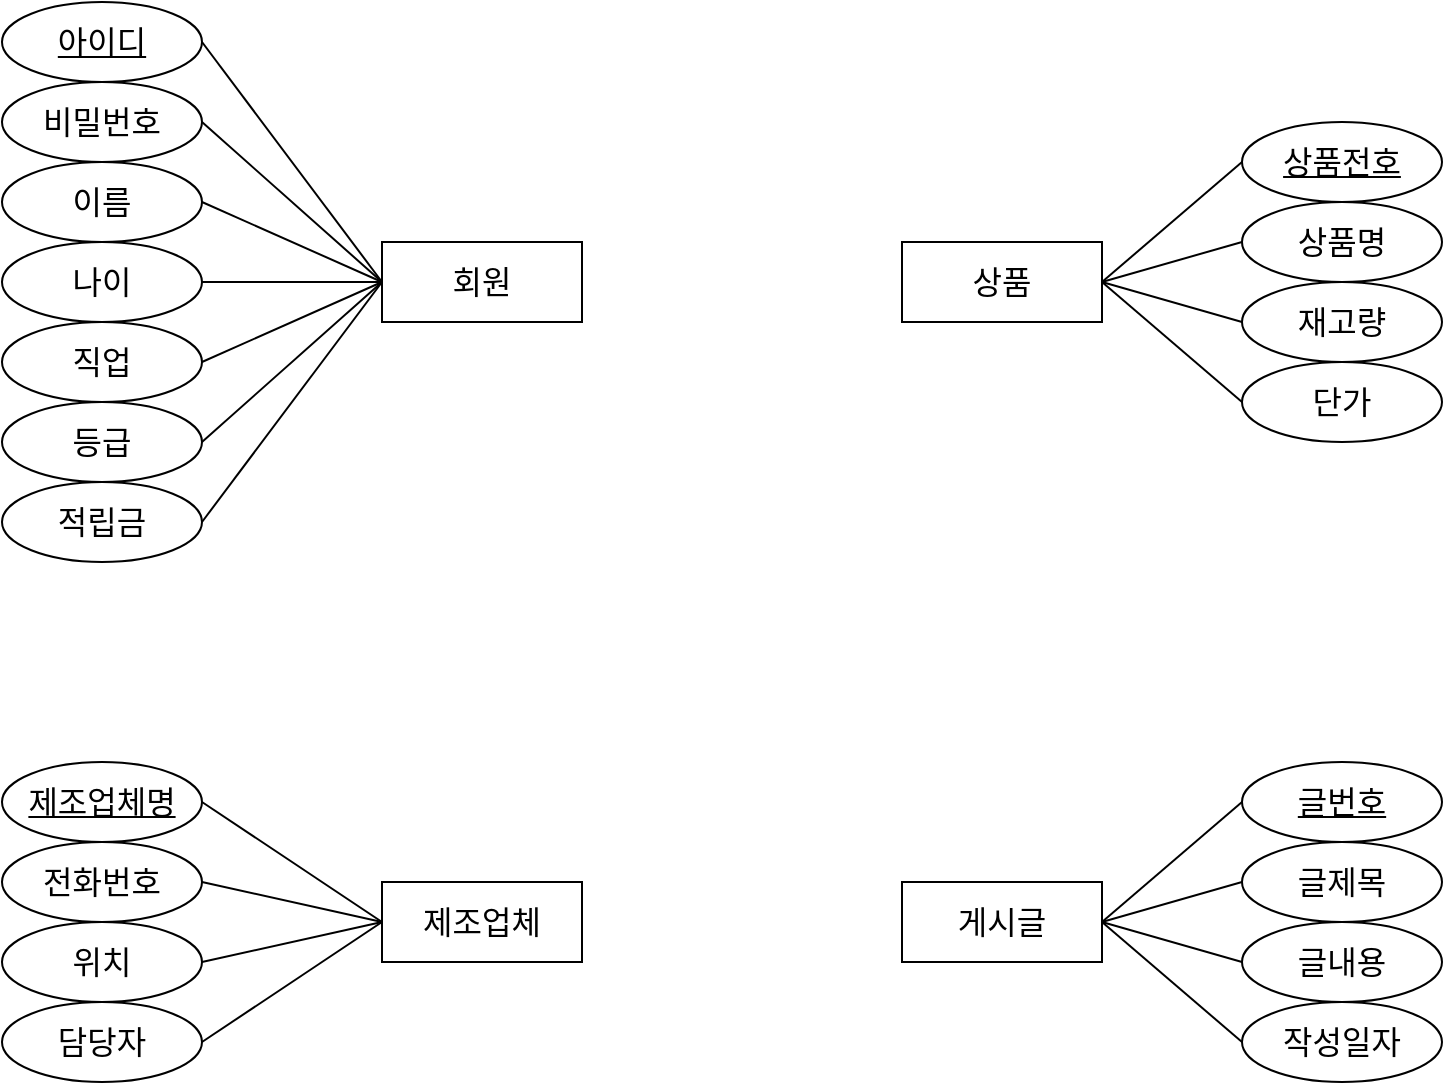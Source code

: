 <mxfile version="23.0.2" type="github">
  <diagram name="페이지-1" id="IUGM_bh3EjzVQokUihNc">
    <mxGraphModel dx="1572" dy="1242" grid="1" gridSize="10" guides="1" tooltips="1" connect="1" arrows="1" fold="1" page="0" pageScale="1" pageWidth="827" pageHeight="1169" math="0" shadow="0">
      <root>
        <mxCell id="0" />
        <mxCell id="1" parent="0" />
        <mxCell id="mSW_ob6m5kvvUS12QBub-2" value="회원" style="whiteSpace=wrap;html=1;align=center;fontSize=16;" vertex="1" parent="1">
          <mxGeometry x="-400" y="-120" width="100" height="40" as="geometry" />
        </mxCell>
        <mxCell id="mSW_ob6m5kvvUS12QBub-3" value="상품" style="whiteSpace=wrap;html=1;align=center;fontSize=16;" vertex="1" parent="1">
          <mxGeometry x="-140" y="-120" width="100" height="40" as="geometry" />
        </mxCell>
        <mxCell id="mSW_ob6m5kvvUS12QBub-4" value="아이디" style="ellipse;whiteSpace=wrap;html=1;align=center;fontStyle=4;fontSize=16;" vertex="1" parent="1">
          <mxGeometry x="-590" y="-240" width="100" height="40" as="geometry" />
        </mxCell>
        <mxCell id="mSW_ob6m5kvvUS12QBub-5" value="비밀번호" style="ellipse;whiteSpace=wrap;html=1;align=center;fontSize=16;" vertex="1" parent="1">
          <mxGeometry x="-590" y="-200" width="100" height="40" as="geometry" />
        </mxCell>
        <mxCell id="mSW_ob6m5kvvUS12QBub-6" value="이름" style="ellipse;whiteSpace=wrap;html=1;align=center;fontSize=16;" vertex="1" parent="1">
          <mxGeometry x="-590" y="-160" width="100" height="40" as="geometry" />
        </mxCell>
        <mxCell id="mSW_ob6m5kvvUS12QBub-7" value="나이" style="ellipse;whiteSpace=wrap;html=1;align=center;fontSize=16;" vertex="1" parent="1">
          <mxGeometry x="-590" y="-120" width="100" height="40" as="geometry" />
        </mxCell>
        <mxCell id="mSW_ob6m5kvvUS12QBub-8" value="직업" style="ellipse;whiteSpace=wrap;html=1;align=center;fontSize=16;" vertex="1" parent="1">
          <mxGeometry x="-590" y="-80" width="100" height="40" as="geometry" />
        </mxCell>
        <mxCell id="mSW_ob6m5kvvUS12QBub-9" value="등급" style="ellipse;whiteSpace=wrap;html=1;align=center;fontSize=16;" vertex="1" parent="1">
          <mxGeometry x="-590" y="-40" width="100" height="40" as="geometry" />
        </mxCell>
        <mxCell id="mSW_ob6m5kvvUS12QBub-10" value="적립금" style="ellipse;whiteSpace=wrap;html=1;align=center;fontSize=16;" vertex="1" parent="1">
          <mxGeometry x="-590" width="100" height="40" as="geometry" />
        </mxCell>
        <mxCell id="mSW_ob6m5kvvUS12QBub-11" value="상품전호" style="ellipse;whiteSpace=wrap;html=1;align=center;fontStyle=4;fontSize=16;" vertex="1" parent="1">
          <mxGeometry x="30" y="-180" width="100" height="40" as="geometry" />
        </mxCell>
        <mxCell id="mSW_ob6m5kvvUS12QBub-12" value="상품명" style="ellipse;whiteSpace=wrap;html=1;align=center;fontSize=16;" vertex="1" parent="1">
          <mxGeometry x="30" y="-140" width="100" height="40" as="geometry" />
        </mxCell>
        <mxCell id="mSW_ob6m5kvvUS12QBub-13" value="재고량" style="ellipse;whiteSpace=wrap;html=1;align=center;fontSize=16;" vertex="1" parent="1">
          <mxGeometry x="30" y="-100" width="100" height="40" as="geometry" />
        </mxCell>
        <mxCell id="mSW_ob6m5kvvUS12QBub-14" value="단가" style="ellipse;whiteSpace=wrap;html=1;align=center;fontSize=16;" vertex="1" parent="1">
          <mxGeometry x="30" y="-60" width="100" height="40" as="geometry" />
        </mxCell>
        <mxCell id="mSW_ob6m5kvvUS12QBub-16" value="" style="endArrow=none;html=1;rounded=0;fontSize=12;startSize=8;endSize=8;curved=1;entryX=0;entryY=0.5;entryDx=0;entryDy=0;" edge="1" parent="1" target="mSW_ob6m5kvvUS12QBub-11">
          <mxGeometry relative="1" as="geometry">
            <mxPoint x="-40" y="-100" as="sourcePoint" />
            <mxPoint x="-130" y="-60" as="targetPoint" />
          </mxGeometry>
        </mxCell>
        <mxCell id="mSW_ob6m5kvvUS12QBub-17" value="" style="endArrow=none;html=1;rounded=0;fontSize=12;startSize=8;endSize=8;curved=1;entryX=0;entryY=0.5;entryDx=0;entryDy=0;exitX=1;exitY=0.5;exitDx=0;exitDy=0;" edge="1" parent="1" source="mSW_ob6m5kvvUS12QBub-3" target="mSW_ob6m5kvvUS12QBub-14">
          <mxGeometry relative="1" as="geometry">
            <mxPoint x="-40" y="-80" as="sourcePoint" />
            <mxPoint x="30" y="-130" as="targetPoint" />
          </mxGeometry>
        </mxCell>
        <mxCell id="mSW_ob6m5kvvUS12QBub-19" value="" style="endArrow=none;html=1;rounded=0;fontSize=12;startSize=8;endSize=8;curved=1;entryX=0;entryY=0.5;entryDx=0;entryDy=0;exitX=1;exitY=0.5;exitDx=0;exitDy=0;" edge="1" parent="1" source="mSW_ob6m5kvvUS12QBub-3" target="mSW_ob6m5kvvUS12QBub-12">
          <mxGeometry relative="1" as="geometry">
            <mxPoint x="-30" y="-90" as="sourcePoint" />
            <mxPoint x="40" y="-150" as="targetPoint" />
          </mxGeometry>
        </mxCell>
        <mxCell id="mSW_ob6m5kvvUS12QBub-22" value="" style="endArrow=none;html=1;rounded=0;fontSize=12;startSize=8;endSize=8;curved=1;entryX=0;entryY=0.5;entryDx=0;entryDy=0;exitX=1;exitY=0.5;exitDx=0;exitDy=0;" edge="1" parent="1" source="mSW_ob6m5kvvUS12QBub-3" target="mSW_ob6m5kvvUS12QBub-13">
          <mxGeometry relative="1" as="geometry">
            <mxPoint x="-30" y="-90" as="sourcePoint" />
            <mxPoint x="40" y="-110" as="targetPoint" />
          </mxGeometry>
        </mxCell>
        <mxCell id="mSW_ob6m5kvvUS12QBub-23" value="" style="endArrow=none;html=1;rounded=0;fontSize=12;startSize=8;endSize=8;curved=1;entryX=0;entryY=0.5;entryDx=0;entryDy=0;exitX=1;exitY=0.5;exitDx=0;exitDy=0;" edge="1" parent="1" source="mSW_ob6m5kvvUS12QBub-7">
          <mxGeometry relative="1" as="geometry">
            <mxPoint x="-470" y="-80" as="sourcePoint" />
            <mxPoint x="-400" y="-100" as="targetPoint" />
          </mxGeometry>
        </mxCell>
        <mxCell id="mSW_ob6m5kvvUS12QBub-24" value="" style="endArrow=none;html=1;rounded=0;fontSize=12;startSize=8;endSize=8;curved=1;entryX=0;entryY=0.5;entryDx=0;entryDy=0;exitX=1;exitY=0.5;exitDx=0;exitDy=0;" edge="1" parent="1" target="mSW_ob6m5kvvUS12QBub-2">
          <mxGeometry relative="1" as="geometry">
            <mxPoint x="-490" y="-220" as="sourcePoint" />
            <mxPoint x="-420" y="-240" as="targetPoint" />
          </mxGeometry>
        </mxCell>
        <mxCell id="mSW_ob6m5kvvUS12QBub-25" value="" style="endArrow=none;html=1;rounded=0;fontSize=12;startSize=8;endSize=8;curved=1;exitX=1;exitY=0.5;exitDx=0;exitDy=0;" edge="1" parent="1" source="mSW_ob6m5kvvUS12QBub-5">
          <mxGeometry relative="1" as="geometry">
            <mxPoint x="-480" y="-210" as="sourcePoint" />
            <mxPoint x="-400" y="-100" as="targetPoint" />
          </mxGeometry>
        </mxCell>
        <mxCell id="mSW_ob6m5kvvUS12QBub-26" value="" style="endArrow=none;html=1;rounded=0;fontSize=12;startSize=8;endSize=8;curved=1;entryX=0;entryY=0.5;entryDx=0;entryDy=0;exitX=1;exitY=0.5;exitDx=0;exitDy=0;" edge="1" parent="1" source="mSW_ob6m5kvvUS12QBub-6" target="mSW_ob6m5kvvUS12QBub-2">
          <mxGeometry relative="1" as="geometry">
            <mxPoint x="-470" y="-200" as="sourcePoint" />
            <mxPoint x="-380" y="-80" as="targetPoint" />
          </mxGeometry>
        </mxCell>
        <mxCell id="mSW_ob6m5kvvUS12QBub-27" value="" style="endArrow=none;html=1;rounded=0;fontSize=12;startSize=8;endSize=8;curved=1;entryX=0;entryY=0.5;entryDx=0;entryDy=0;exitX=1;exitY=0.5;exitDx=0;exitDy=0;" edge="1" parent="1" source="mSW_ob6m5kvvUS12QBub-8" target="mSW_ob6m5kvvUS12QBub-2">
          <mxGeometry relative="1" as="geometry">
            <mxPoint x="-460" y="-190" as="sourcePoint" />
            <mxPoint x="-370" y="-70" as="targetPoint" />
          </mxGeometry>
        </mxCell>
        <mxCell id="mSW_ob6m5kvvUS12QBub-28" value="" style="endArrow=none;html=1;rounded=0;fontSize=12;startSize=8;endSize=8;curved=1;exitX=1;exitY=0.5;exitDx=0;exitDy=0;" edge="1" parent="1" source="mSW_ob6m5kvvUS12QBub-9">
          <mxGeometry relative="1" as="geometry">
            <mxPoint x="-450" y="-180" as="sourcePoint" />
            <mxPoint x="-400" y="-100" as="targetPoint" />
          </mxGeometry>
        </mxCell>
        <mxCell id="mSW_ob6m5kvvUS12QBub-29" value="" style="endArrow=none;html=1;rounded=0;fontSize=12;startSize=8;endSize=8;curved=1;entryX=0;entryY=0.5;entryDx=0;entryDy=0;exitX=1;exitY=0.5;exitDx=0;exitDy=0;" edge="1" parent="1" source="mSW_ob6m5kvvUS12QBub-10" target="mSW_ob6m5kvvUS12QBub-2">
          <mxGeometry relative="1" as="geometry">
            <mxPoint x="-440" y="-170" as="sourcePoint" />
            <mxPoint x="-350" y="-50" as="targetPoint" />
          </mxGeometry>
        </mxCell>
        <mxCell id="mSW_ob6m5kvvUS12QBub-30" value="제조업체" style="whiteSpace=wrap;html=1;align=center;fontSize=16;" vertex="1" parent="1">
          <mxGeometry x="-400" y="200" width="100" height="40" as="geometry" />
        </mxCell>
        <mxCell id="mSW_ob6m5kvvUS12QBub-31" value="게시글" style="whiteSpace=wrap;html=1;align=center;fontSize=16;" vertex="1" parent="1">
          <mxGeometry x="-140" y="200" width="100" height="40" as="geometry" />
        </mxCell>
        <mxCell id="mSW_ob6m5kvvUS12QBub-32" value="제조업체명" style="ellipse;whiteSpace=wrap;html=1;align=center;fontStyle=4;fontSize=16;" vertex="1" parent="1">
          <mxGeometry x="-590" y="140" width="100" height="40" as="geometry" />
        </mxCell>
        <mxCell id="mSW_ob6m5kvvUS12QBub-33" value="전화번호" style="ellipse;whiteSpace=wrap;html=1;align=center;fontSize=16;" vertex="1" parent="1">
          <mxGeometry x="-590" y="180" width="100" height="40" as="geometry" />
        </mxCell>
        <mxCell id="mSW_ob6m5kvvUS12QBub-34" value="위치" style="ellipse;whiteSpace=wrap;html=1;align=center;fontSize=16;" vertex="1" parent="1">
          <mxGeometry x="-590" y="220" width="100" height="40" as="geometry" />
        </mxCell>
        <mxCell id="mSW_ob6m5kvvUS12QBub-35" value="담당자" style="ellipse;whiteSpace=wrap;html=1;align=center;fontSize=16;" vertex="1" parent="1">
          <mxGeometry x="-590" y="260" width="100" height="40" as="geometry" />
        </mxCell>
        <mxCell id="mSW_ob6m5kvvUS12QBub-36" value="글번호" style="ellipse;whiteSpace=wrap;html=1;align=center;fontStyle=4;fontSize=16;" vertex="1" parent="1">
          <mxGeometry x="30" y="140" width="100" height="40" as="geometry" />
        </mxCell>
        <mxCell id="mSW_ob6m5kvvUS12QBub-37" value="글제목" style="ellipse;whiteSpace=wrap;html=1;align=center;fontSize=16;" vertex="1" parent="1">
          <mxGeometry x="30" y="180" width="100" height="40" as="geometry" />
        </mxCell>
        <mxCell id="mSW_ob6m5kvvUS12QBub-38" value="글내용" style="ellipse;whiteSpace=wrap;html=1;align=center;fontSize=16;" vertex="1" parent="1">
          <mxGeometry x="30" y="220" width="100" height="40" as="geometry" />
        </mxCell>
        <mxCell id="mSW_ob6m5kvvUS12QBub-39" value="작성일자" style="ellipse;whiteSpace=wrap;html=1;align=center;fontSize=16;" vertex="1" parent="1">
          <mxGeometry x="30" y="260" width="100" height="40" as="geometry" />
        </mxCell>
        <mxCell id="mSW_ob6m5kvvUS12QBub-40" value="" style="endArrow=none;html=1;rounded=0;fontSize=12;startSize=8;endSize=8;curved=1;entryX=0;entryY=0.5;entryDx=0;entryDy=0;" edge="1" parent="1">
          <mxGeometry relative="1" as="geometry">
            <mxPoint x="-40" y="220" as="sourcePoint" />
            <mxPoint x="30" y="160" as="targetPoint" />
          </mxGeometry>
        </mxCell>
        <mxCell id="mSW_ob6m5kvvUS12QBub-41" value="" style="endArrow=none;html=1;rounded=0;fontSize=12;startSize=8;endSize=8;curved=1;entryX=0;entryY=0.5;entryDx=0;entryDy=0;exitX=1;exitY=0.5;exitDx=0;exitDy=0;" edge="1" parent="1">
          <mxGeometry relative="1" as="geometry">
            <mxPoint x="-40" y="220" as="sourcePoint" />
            <mxPoint x="30" y="280" as="targetPoint" />
          </mxGeometry>
        </mxCell>
        <mxCell id="mSW_ob6m5kvvUS12QBub-42" value="" style="endArrow=none;html=1;rounded=0;fontSize=12;startSize=8;endSize=8;curved=1;entryX=0;entryY=0.5;entryDx=0;entryDy=0;exitX=1;exitY=0.5;exitDx=0;exitDy=0;" edge="1" parent="1">
          <mxGeometry relative="1" as="geometry">
            <mxPoint x="-40" y="220" as="sourcePoint" />
            <mxPoint x="30" y="200" as="targetPoint" />
          </mxGeometry>
        </mxCell>
        <mxCell id="mSW_ob6m5kvvUS12QBub-43" value="" style="endArrow=none;html=1;rounded=0;fontSize=12;startSize=8;endSize=8;curved=1;entryX=0;entryY=0.5;entryDx=0;entryDy=0;exitX=1;exitY=0.5;exitDx=0;exitDy=0;" edge="1" parent="1">
          <mxGeometry relative="1" as="geometry">
            <mxPoint x="-40" y="220" as="sourcePoint" />
            <mxPoint x="30" y="240" as="targetPoint" />
          </mxGeometry>
        </mxCell>
        <mxCell id="mSW_ob6m5kvvUS12QBub-46" value="" style="endArrow=none;html=1;rounded=0;fontSize=12;startSize=8;endSize=8;curved=1;exitX=1;exitY=0.5;exitDx=0;exitDy=0;" edge="1" parent="1" source="mSW_ob6m5kvvUS12QBub-32">
          <mxGeometry relative="1" as="geometry">
            <mxPoint x="-490" y="140" as="sourcePoint" />
            <mxPoint x="-400" y="220" as="targetPoint" />
          </mxGeometry>
        </mxCell>
        <mxCell id="mSW_ob6m5kvvUS12QBub-47" value="" style="endArrow=none;html=1;rounded=0;fontSize=12;startSize=8;endSize=8;curved=1;entryX=0;entryY=0.5;entryDx=0;entryDy=0;exitX=1;exitY=0.5;exitDx=0;exitDy=0;" edge="1" parent="1" source="mSW_ob6m5kvvUS12QBub-33">
          <mxGeometry relative="1" as="geometry">
            <mxPoint x="-490" y="180" as="sourcePoint" />
            <mxPoint x="-400" y="220" as="targetPoint" />
          </mxGeometry>
        </mxCell>
        <mxCell id="mSW_ob6m5kvvUS12QBub-48" value="" style="endArrow=none;html=1;rounded=0;fontSize=12;startSize=8;endSize=8;curved=1;entryX=0;entryY=0.5;entryDx=0;entryDy=0;exitX=1;exitY=0.5;exitDx=0;exitDy=0;" edge="1" parent="1" source="mSW_ob6m5kvvUS12QBub-34">
          <mxGeometry relative="1" as="geometry">
            <mxPoint x="-490" y="260" as="sourcePoint" />
            <mxPoint x="-400" y="220" as="targetPoint" />
          </mxGeometry>
        </mxCell>
        <mxCell id="mSW_ob6m5kvvUS12QBub-49" value="" style="endArrow=none;html=1;rounded=0;fontSize=12;startSize=8;endSize=8;curved=1;exitX=1;exitY=0.5;exitDx=0;exitDy=0;" edge="1" parent="1" source="mSW_ob6m5kvvUS12QBub-35">
          <mxGeometry relative="1" as="geometry">
            <mxPoint x="-490" y="300" as="sourcePoint" />
            <mxPoint x="-400" y="220" as="targetPoint" />
          </mxGeometry>
        </mxCell>
      </root>
    </mxGraphModel>
  </diagram>
</mxfile>
